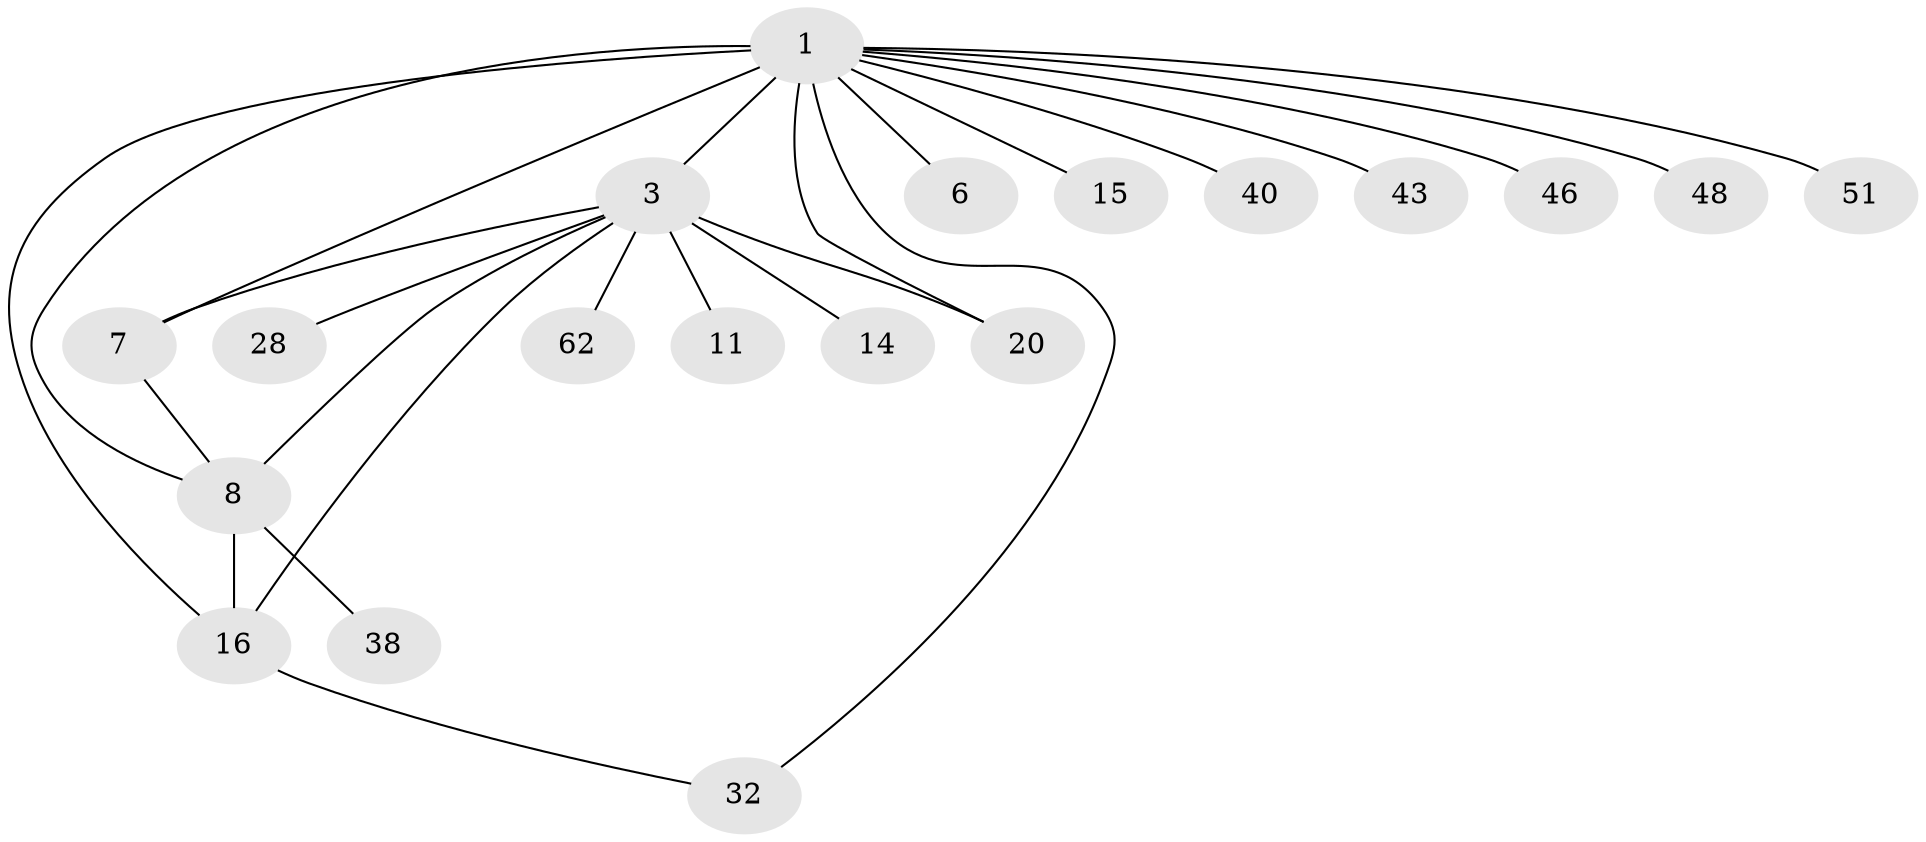 // original degree distribution, {4: 0.13846153846153847, 16: 0.015384615384615385, 10: 0.015384615384615385, 6: 0.015384615384615385, 2: 0.2, 5: 0.03076923076923077, 1: 0.5076923076923077, 3: 0.07692307692307693}
// Generated by graph-tools (version 1.1) at 2025/18/03/04/25 18:18:18]
// undirected, 19 vertices, 25 edges
graph export_dot {
graph [start="1"]
  node [color=gray90,style=filled];
  1 [super="+47+57+2+31"];
  3 [super="+10+4+64+37+18+9+12"];
  6 [super="+53"];
  7 [super="+42+52+21"];
  8 [super="+22+39+13"];
  11 [super="+49"];
  14 [super="+23"];
  15;
  16 [super="+36+17+35"];
  20 [super="+33+50"];
  28;
  32;
  38;
  40;
  43;
  46;
  48;
  51;
  62;
  1 -- 32;
  1 -- 3 [weight=4];
  1 -- 6;
  1 -- 7;
  1 -- 8;
  1 -- 40;
  1 -- 43;
  1 -- 46;
  1 -- 15;
  1 -- 16;
  1 -- 48;
  1 -- 51;
  1 -- 20;
  3 -- 11;
  3 -- 62;
  3 -- 16;
  3 -- 7;
  3 -- 14;
  3 -- 8;
  3 -- 20;
  3 -- 28;
  7 -- 8;
  8 -- 38;
  8 -- 16;
  16 -- 32;
}
